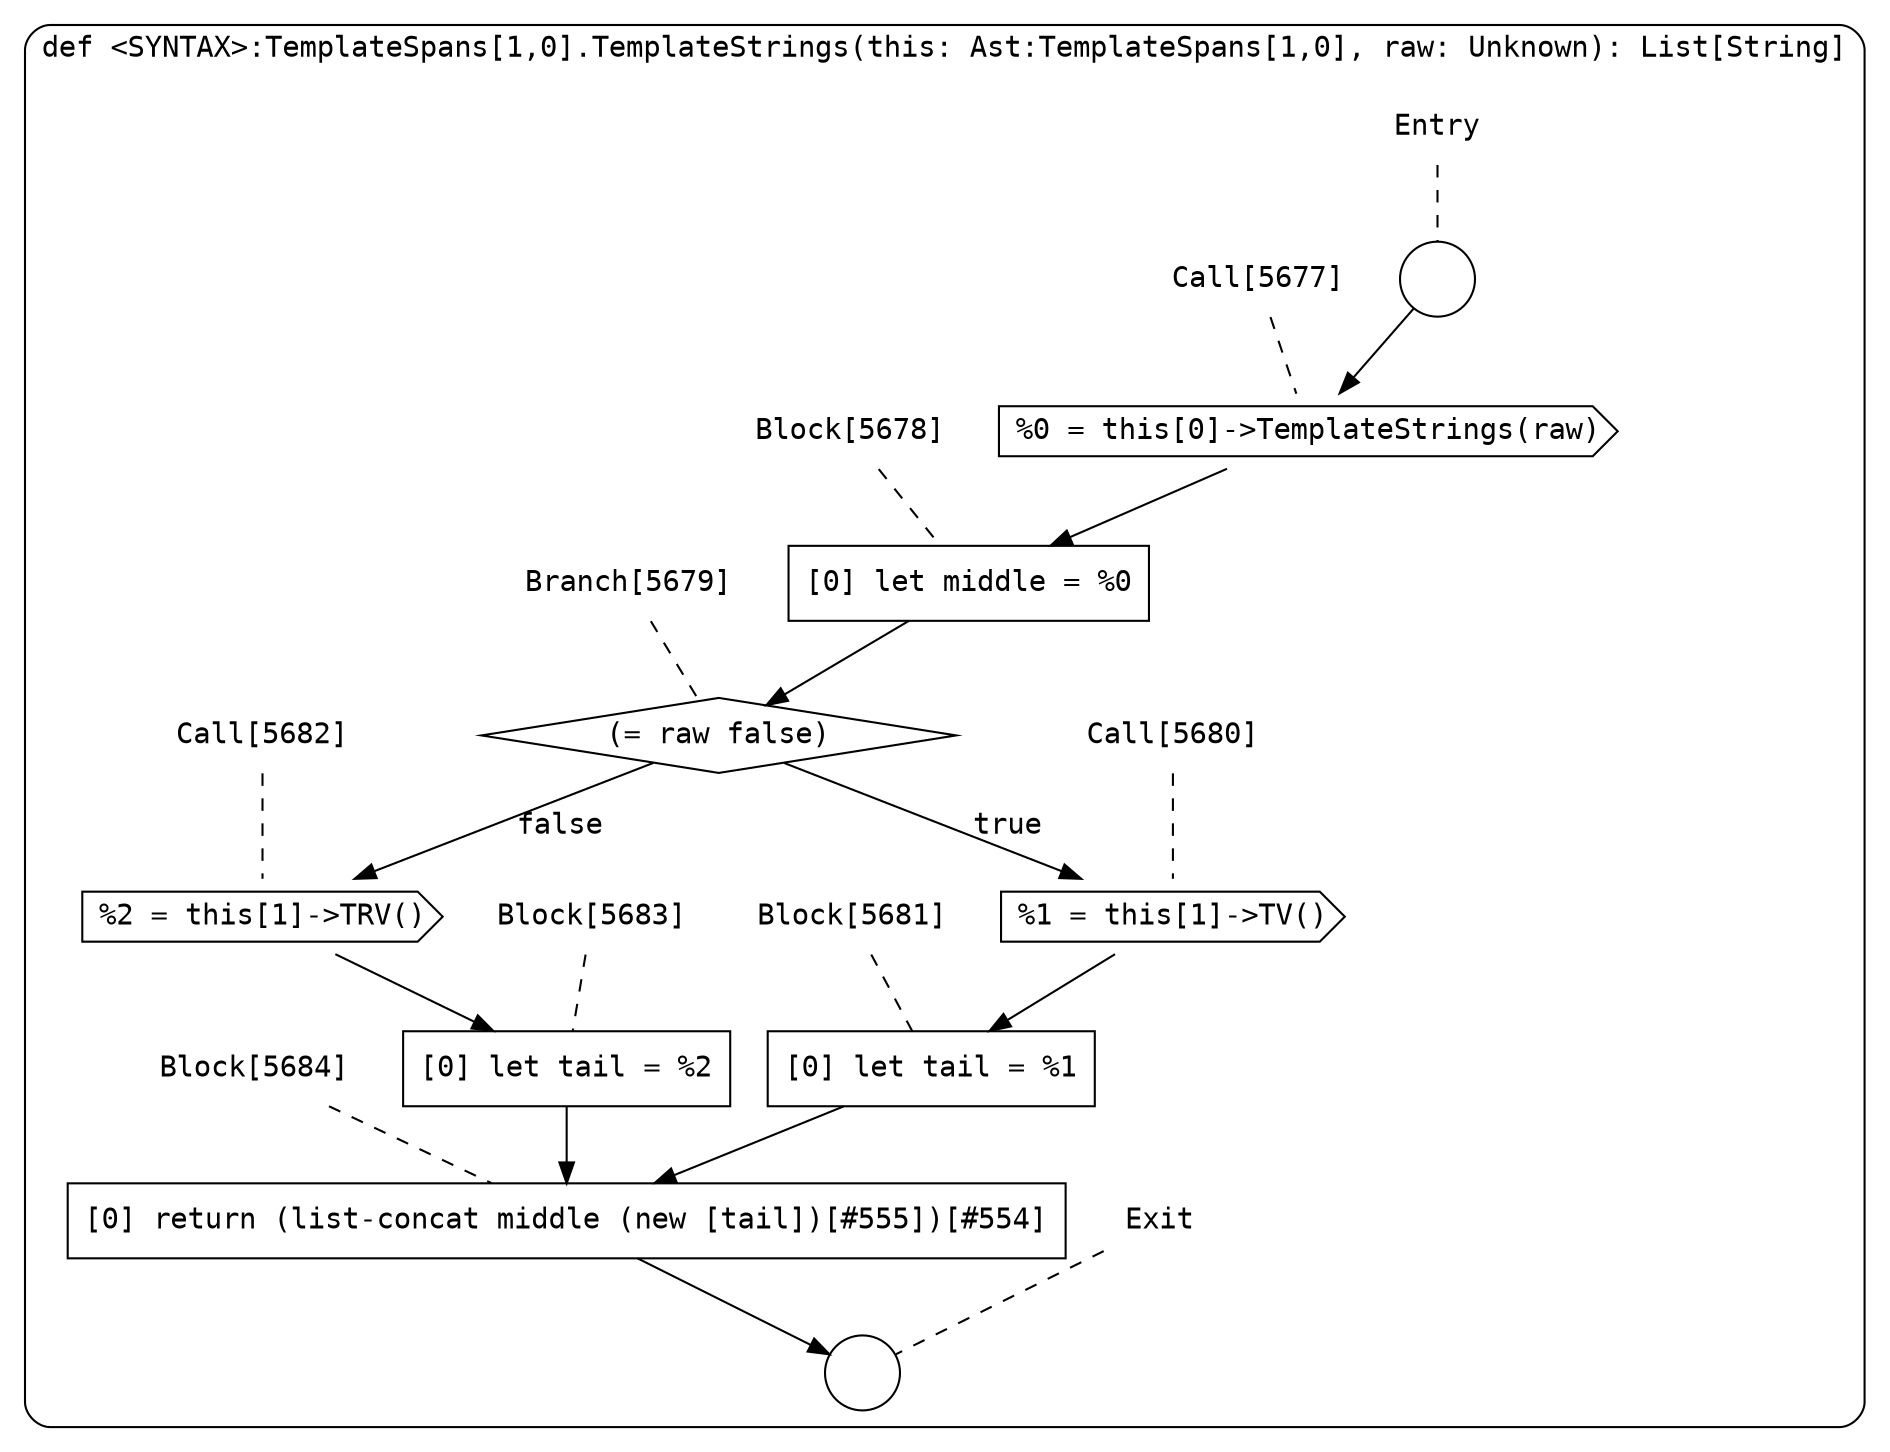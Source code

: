 digraph {
  graph [fontname = "Consolas"]
  node [fontname = "Consolas"]
  edge [fontname = "Consolas"]
  subgraph cluster1242 {
    label = "def <SYNTAX>:TemplateSpans[1,0].TemplateStrings(this: Ast:TemplateSpans[1,0], raw: Unknown): List[String]"
    style = rounded
    cluster1242_entry_name [shape=none, label=<<font color="black">Entry</font>>]
    cluster1242_entry_name -> cluster1242_entry [arrowhead=none, color="black", style=dashed]
    cluster1242_entry [shape=circle label=" " color="black" fillcolor="white" style=filled]
    cluster1242_entry -> node5677 [color="black"]
    cluster1242_exit_name [shape=none, label=<<font color="black">Exit</font>>]
    cluster1242_exit_name -> cluster1242_exit [arrowhead=none, color="black", style=dashed]
    cluster1242_exit [shape=circle label=" " color="black" fillcolor="white" style=filled]
    node5677_name [shape=none, label=<<font color="black">Call[5677]</font>>]
    node5677_name -> node5677 [arrowhead=none, color="black", style=dashed]
    node5677 [shape=cds, label=<<font color="black">%0 = this[0]-&gt;TemplateStrings(raw)</font>> color="black" fillcolor="white", style=filled]
    node5677 -> node5678 [color="black"]
    node5678_name [shape=none, label=<<font color="black">Block[5678]</font>>]
    node5678_name -> node5678 [arrowhead=none, color="black", style=dashed]
    node5678 [shape=box, label=<<font color="black">[0] let middle = %0<BR ALIGN="LEFT"/></font>> color="black" fillcolor="white", style=filled]
    node5678 -> node5679 [color="black"]
    node5679_name [shape=none, label=<<font color="black">Branch[5679]</font>>]
    node5679_name -> node5679 [arrowhead=none, color="black", style=dashed]
    node5679 [shape=diamond, label=<<font color="black">(= raw false)</font>> color="black" fillcolor="white", style=filled]
    node5679 -> node5680 [label=<<font color="black">true</font>> color="black"]
    node5679 -> node5682 [label=<<font color="black">false</font>> color="black"]
    node5680_name [shape=none, label=<<font color="black">Call[5680]</font>>]
    node5680_name -> node5680 [arrowhead=none, color="black", style=dashed]
    node5680 [shape=cds, label=<<font color="black">%1 = this[1]-&gt;TV()</font>> color="black" fillcolor="white", style=filled]
    node5680 -> node5681 [color="black"]
    node5682_name [shape=none, label=<<font color="black">Call[5682]</font>>]
    node5682_name -> node5682 [arrowhead=none, color="black", style=dashed]
    node5682 [shape=cds, label=<<font color="black">%2 = this[1]-&gt;TRV()</font>> color="black" fillcolor="white", style=filled]
    node5682 -> node5683 [color="black"]
    node5681_name [shape=none, label=<<font color="black">Block[5681]</font>>]
    node5681_name -> node5681 [arrowhead=none, color="black", style=dashed]
    node5681 [shape=box, label=<<font color="black">[0] let tail = %1<BR ALIGN="LEFT"/></font>> color="black" fillcolor="white", style=filled]
    node5681 -> node5684 [color="black"]
    node5683_name [shape=none, label=<<font color="black">Block[5683]</font>>]
    node5683_name -> node5683 [arrowhead=none, color="black", style=dashed]
    node5683 [shape=box, label=<<font color="black">[0] let tail = %2<BR ALIGN="LEFT"/></font>> color="black" fillcolor="white", style=filled]
    node5683 -> node5684 [color="black"]
    node5684_name [shape=none, label=<<font color="black">Block[5684]</font>>]
    node5684_name -> node5684 [arrowhead=none, color="black", style=dashed]
    node5684 [shape=box, label=<<font color="black">[0] return (list-concat middle (new [tail])[#555])[#554]<BR ALIGN="LEFT"/></font>> color="black" fillcolor="white", style=filled]
    node5684 -> cluster1242_exit [color="black"]
  }
}
